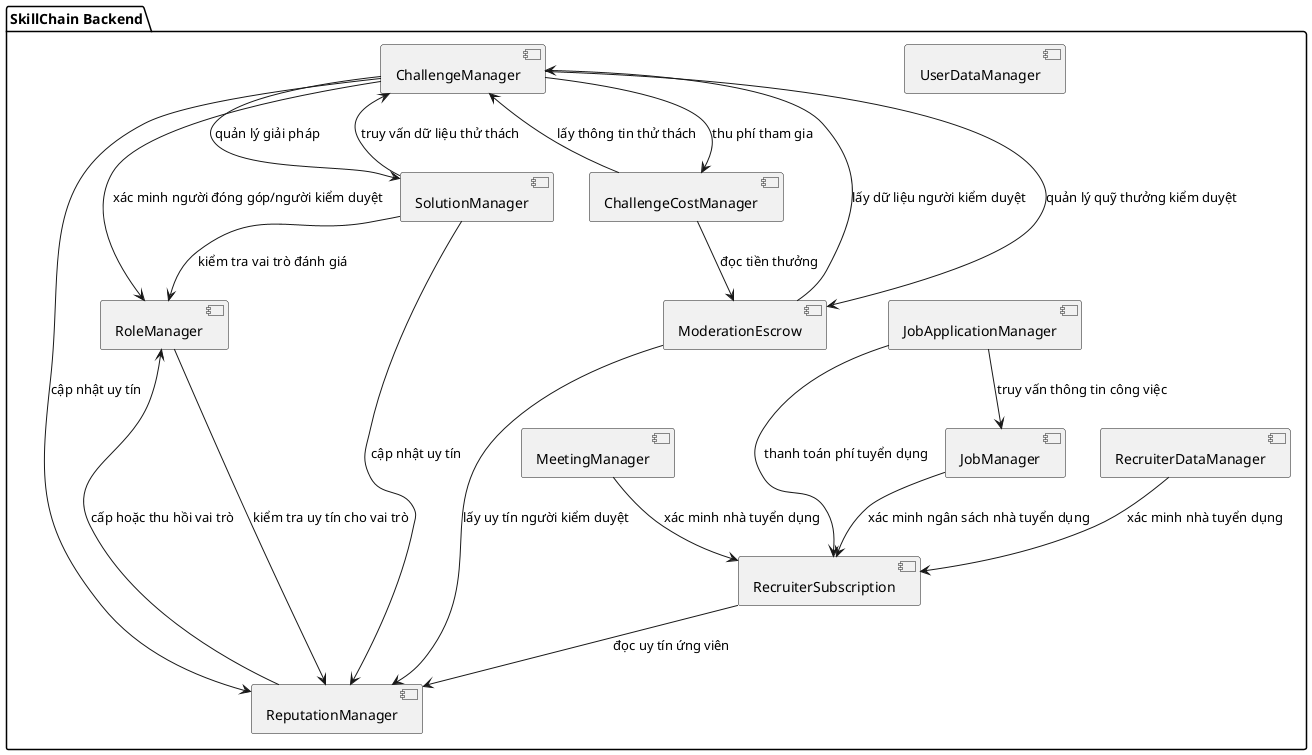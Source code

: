 @startuml
!define AWSPUML https://raw.githubusercontent.com/awslabs/aws-icons-for-plantuml/v14.0/LATEST/AWSCommon.puml
' define placeholders for components
' but we only use generic components, not AWS
' PlantUML component diagram for SkillChain backend contracts

package "SkillChain Backend" {
  component RoleManager
  component UserDataManager
  component ReputationManager
  component JobManager
  component JobApplicationManager
  component MeetingManager
  component RecruiterSubscription
  component RecruiterDataManager
  component ChallengeManager
  component SolutionManager
  component ChallengeCostManager
  component ModerationEscrow
}

RoleManager --down--> ReputationManager : kiểm tra uy tín cho vai trò
ReputationManager --down--> RoleManager : cấp hoặc thu hồi vai trò

JobManager --> RecruiterSubscription : xác minh ngân sách nhà tuyển dụng
JobApplicationManager --> JobManager : truy vấn thông tin công việc
JobApplicationManager --> RecruiterSubscription : thanh toán phí tuyển dụng
MeetingManager --> RecruiterSubscription : xác minh nhà tuyển dụng
RecruiterDataManager --> RecruiterSubscription : xác minh nhà tuyển dụng
RecruiterSubscription --> ReputationManager : đọc uy tín ứng viên

ChallengeManager --> RoleManager : xác minh người đóng góp/người kiểm duyệt
ChallengeManager --> ReputationManager : cập nhật uy tín
ChallengeManager --> SolutionManager : quản lý giải pháp
ChallengeManager --> ModerationEscrow : quản lý quỹ thưởng kiểm duyệt
ChallengeManager --> ChallengeCostManager : thu phí tham gia
SolutionManager --> ChallengeManager : truy vấn dữ liệu thử thách
SolutionManager --> ReputationManager : cập nhật uy tín
SolutionManager --> RoleManager : kiểm tra vai trò đánh giá
ChallengeCostManager --> ChallengeManager : lấy thông tin thử thách
ChallengeCostManager --> ModerationEscrow : đọc tiền thưởng
ModerationEscrow --> ChallengeManager : lấy dữ liệu người kiểm duyệt
ModerationEscrow --> ReputationManager : lấy uy tín người kiểm duyệt

@enduml